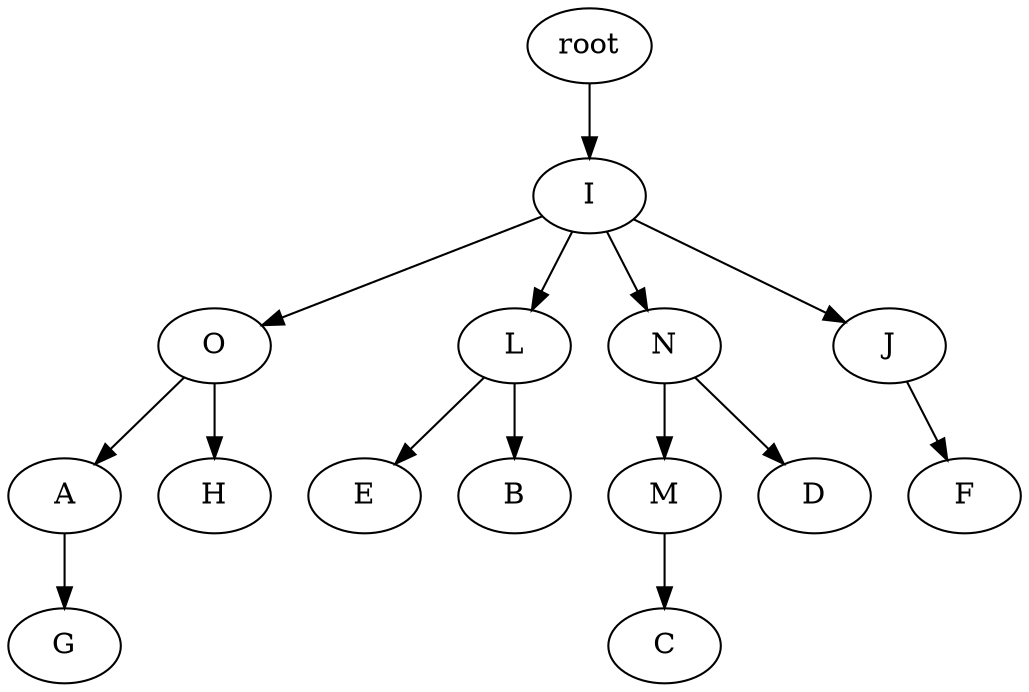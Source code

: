 strict digraph G {
	graph [name=G];
	0	[label=root];
	1	[label=I];
	0 -> 1;
	2	[label=O];
	1 -> 2;
	3	[label=L];
	1 -> 3;
	4	[label=N];
	1 -> 4;
	5	[label=J];
	1 -> 5;
	6	[label=A];
	2 -> 6;
	7	[label=H];
	2 -> 7;
	8	[label=E];
	3 -> 8;
	9	[label=B];
	3 -> 9;
	11	[label=M];
	4 -> 11;
	12	[label=D];
	4 -> 12;
	13	[label=F];
	5 -> 13;
	14	[label=G];
	6 -> 14;
	10	[label=C];
	11 -> 10;
}
